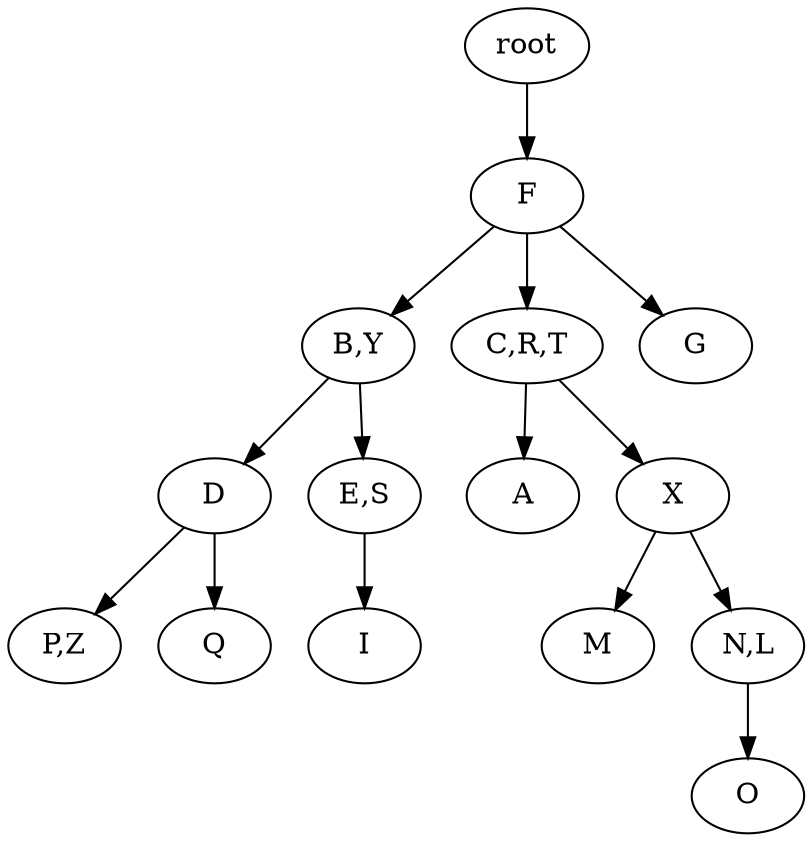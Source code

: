 strict digraph G {
	graph [name=G];
	0	 [label=root];
	1	 [label=F];
	0 -> 1;
	2	 [label="B,Y"];
	1 -> 2;
	3	 [label="C,R,T"];
	1 -> 3;
	7	 [label=G];
	1 -> 7;
	4	 [label=D];
	2 -> 4;
	5	 [label="E,S"];
	2 -> 5;
	6	 [label=A];
	3 -> 6;
	10	 [label=X];
	3 -> 10;
	14	 [label="P,Z"];
	4 -> 14;
	15	 [label=Q];
	4 -> 15;
	9	 [label=I];
	5 -> 9;
	11	 [label=M];
	10 -> 11;
	12	 [label="N,L"];
	10 -> 12;
	13	 [label=O];
	12 -> 13;
}

